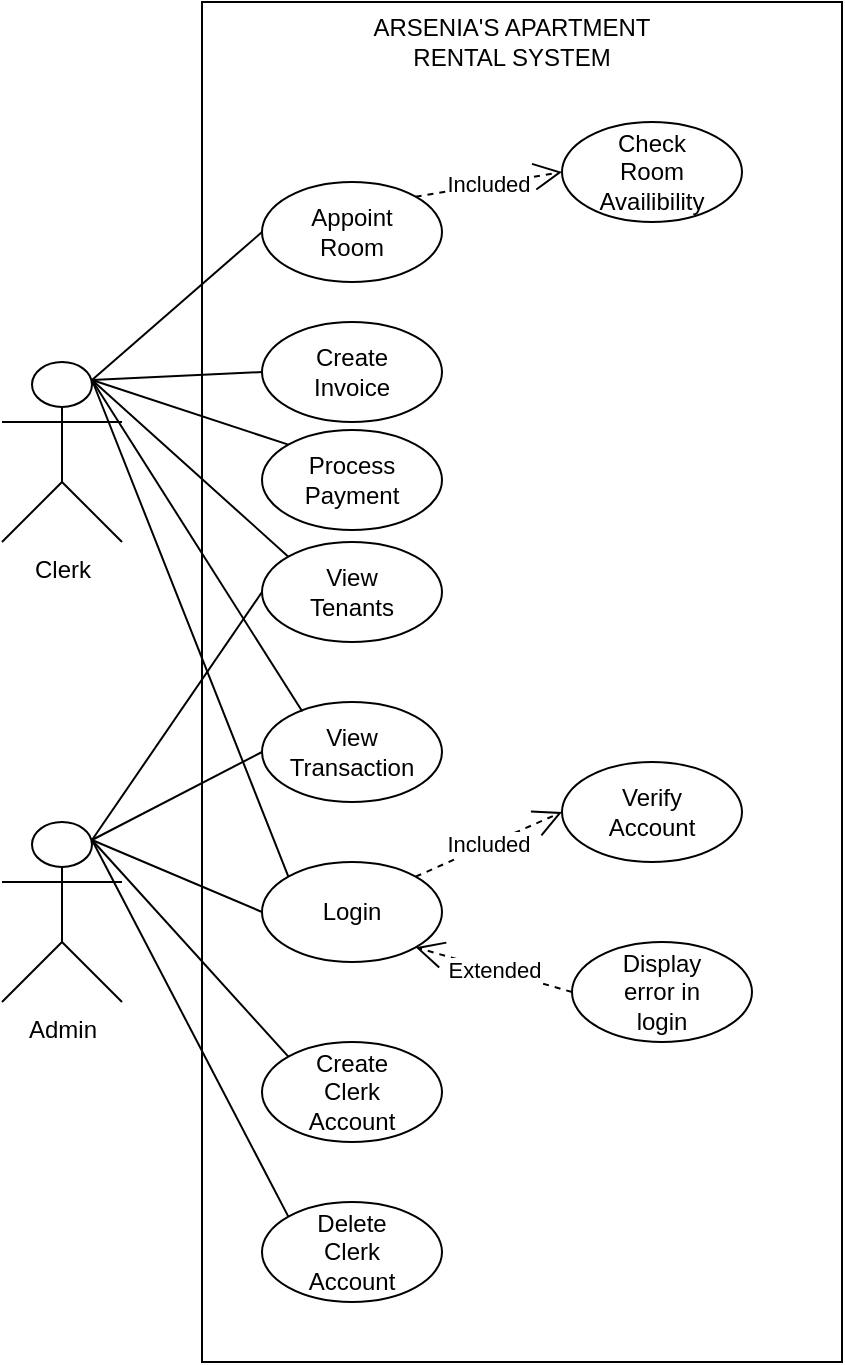 <mxfile version="24.4.0" type="github">
  <diagram name="Page-1" id="ErVDkJ_VCSMGlqEWy1Zw">
    <mxGraphModel dx="1580" dy="881" grid="1" gridSize="10" guides="1" tooltips="1" connect="1" arrows="1" fold="1" page="1" pageScale="1" pageWidth="850" pageHeight="1100" math="0" shadow="0">
      <root>
        <mxCell id="0" />
        <mxCell id="1" parent="0" />
        <mxCell id="4Zrpz9rt_v4OXxLSvFco-5" value="" style="rounded=0;whiteSpace=wrap;html=1;" parent="1" vertex="1">
          <mxGeometry x="290" y="150" width="320" height="680" as="geometry" />
        </mxCell>
        <mxCell id="4Zrpz9rt_v4OXxLSvFco-7" value="Clerk" style="shape=umlActor;verticalLabelPosition=bottom;verticalAlign=top;html=1;outlineConnect=0;" parent="1" vertex="1">
          <mxGeometry x="190" y="330" width="60" height="90" as="geometry" />
        </mxCell>
        <mxCell id="G-fdZk_4QnjWKT7sK4zd-1" value="Admin" style="shape=umlActor;verticalLabelPosition=bottom;verticalAlign=top;html=1;outlineConnect=0;" parent="1" vertex="1">
          <mxGeometry x="190" y="560" width="60" height="90" as="geometry" />
        </mxCell>
        <mxCell id="G-fdZk_4QnjWKT7sK4zd-7" value="" style="ellipse;whiteSpace=wrap;html=1;" parent="1" vertex="1">
          <mxGeometry x="320" y="500" width="90" height="50" as="geometry" />
        </mxCell>
        <mxCell id="G-fdZk_4QnjWKT7sK4zd-8" value="View Transaction" style="text;html=1;align=center;verticalAlign=middle;whiteSpace=wrap;rounded=0;" parent="1" vertex="1">
          <mxGeometry x="335" y="510" width="60" height="30" as="geometry" />
        </mxCell>
        <mxCell id="G-fdZk_4QnjWKT7sK4zd-9" value="" style="ellipse;whiteSpace=wrap;html=1;" parent="1" vertex="1">
          <mxGeometry x="320" y="240" width="90" height="50" as="geometry" />
        </mxCell>
        <mxCell id="G-fdZk_4QnjWKT7sK4zd-10" value="Appoint Room" style="text;html=1;align=center;verticalAlign=middle;whiteSpace=wrap;rounded=0;" parent="1" vertex="1">
          <mxGeometry x="335" y="250" width="60" height="30" as="geometry" />
        </mxCell>
        <mxCell id="G-fdZk_4QnjWKT7sK4zd-13" value="" style="ellipse;whiteSpace=wrap;html=1;" parent="1" vertex="1">
          <mxGeometry x="320" y="310" width="90" height="50" as="geometry" />
        </mxCell>
        <mxCell id="G-fdZk_4QnjWKT7sK4zd-14" value="Create Invoice" style="text;html=1;align=center;verticalAlign=middle;whiteSpace=wrap;rounded=0;" parent="1" vertex="1">
          <mxGeometry x="335" y="320" width="60" height="30" as="geometry" />
        </mxCell>
        <mxCell id="G-fdZk_4QnjWKT7sK4zd-15" value="" style="ellipse;whiteSpace=wrap;html=1;" parent="1" vertex="1">
          <mxGeometry x="320" y="420" width="90" height="50" as="geometry" />
        </mxCell>
        <mxCell id="G-fdZk_4QnjWKT7sK4zd-16" value="View Tenants" style="text;html=1;align=center;verticalAlign=middle;whiteSpace=wrap;rounded=0;" parent="1" vertex="1">
          <mxGeometry x="335" y="430" width="60" height="30" as="geometry" />
        </mxCell>
        <mxCell id="G-fdZk_4QnjWKT7sK4zd-17" value="" style="ellipse;whiteSpace=wrap;html=1;" parent="1" vertex="1">
          <mxGeometry x="320" y="580" width="90" height="50" as="geometry" />
        </mxCell>
        <mxCell id="G-fdZk_4QnjWKT7sK4zd-18" value="Login" style="text;html=1;align=center;verticalAlign=middle;whiteSpace=wrap;rounded=0;" parent="1" vertex="1">
          <mxGeometry x="335" y="590" width="60" height="30" as="geometry" />
        </mxCell>
        <mxCell id="G-fdZk_4QnjWKT7sK4zd-19" value="" style="ellipse;whiteSpace=wrap;html=1;" parent="1" vertex="1">
          <mxGeometry x="470" y="210" width="90" height="50" as="geometry" />
        </mxCell>
        <mxCell id="G-fdZk_4QnjWKT7sK4zd-20" value="Check Room Availibility" style="text;html=1;align=center;verticalAlign=middle;whiteSpace=wrap;rounded=0;" parent="1" vertex="1">
          <mxGeometry x="485" y="220" width="60" height="30" as="geometry" />
        </mxCell>
        <mxCell id="G-fdZk_4QnjWKT7sK4zd-21" value="" style="ellipse;whiteSpace=wrap;html=1;" parent="1" vertex="1">
          <mxGeometry x="470" y="530" width="90" height="50" as="geometry" />
        </mxCell>
        <mxCell id="G-fdZk_4QnjWKT7sK4zd-22" value="Verify Account" style="text;html=1;align=center;verticalAlign=middle;whiteSpace=wrap;rounded=0;" parent="1" vertex="1">
          <mxGeometry x="485" y="540" width="60" height="30" as="geometry" />
        </mxCell>
        <mxCell id="G-fdZk_4QnjWKT7sK4zd-23" value="" style="ellipse;whiteSpace=wrap;html=1;" parent="1" vertex="1">
          <mxGeometry x="475" y="620" width="90" height="50" as="geometry" />
        </mxCell>
        <mxCell id="G-fdZk_4QnjWKT7sK4zd-24" value="Display error in login" style="text;html=1;align=center;verticalAlign=middle;whiteSpace=wrap;rounded=0;" parent="1" vertex="1">
          <mxGeometry x="490" y="630" width="60" height="30" as="geometry" />
        </mxCell>
        <mxCell id="OqNi3e3sxdmpB97nI851-1" value="" style="ellipse;whiteSpace=wrap;html=1;" parent="1" vertex="1">
          <mxGeometry x="320" y="670" width="90" height="50" as="geometry" />
        </mxCell>
        <mxCell id="OqNi3e3sxdmpB97nI851-2" value="Create Clerk Account" style="text;html=1;align=center;verticalAlign=middle;whiteSpace=wrap;rounded=0;" parent="1" vertex="1">
          <mxGeometry x="335" y="680" width="60" height="30" as="geometry" />
        </mxCell>
        <mxCell id="OqNi3e3sxdmpB97nI851-3" value="" style="ellipse;whiteSpace=wrap;html=1;" parent="1" vertex="1">
          <mxGeometry x="320" y="750" width="90" height="50" as="geometry" />
        </mxCell>
        <mxCell id="OqNi3e3sxdmpB97nI851-4" value="Delete Clerk Account" style="text;html=1;align=center;verticalAlign=middle;whiteSpace=wrap;rounded=0;" parent="1" vertex="1">
          <mxGeometry x="335" y="760" width="60" height="30" as="geometry" />
        </mxCell>
        <mxCell id="OqNi3e3sxdmpB97nI851-15" value="Included" style="endArrow=open;endSize=12;dashed=1;html=1;rounded=0;entryX=0;entryY=0.5;entryDx=0;entryDy=0;exitX=1;exitY=0;exitDx=0;exitDy=0;" parent="1" source="G-fdZk_4QnjWKT7sK4zd-9" target="G-fdZk_4QnjWKT7sK4zd-19" edge="1">
          <mxGeometry width="160" relative="1" as="geometry">
            <mxPoint x="340" y="300" as="sourcePoint" />
            <mxPoint x="500" y="300" as="targetPoint" />
          </mxGeometry>
        </mxCell>
        <mxCell id="OqNi3e3sxdmpB97nI851-18" value="Included" style="endArrow=open;endSize=12;dashed=1;html=1;rounded=0;entryX=0;entryY=0.5;entryDx=0;entryDy=0;exitX=1;exitY=0;exitDx=0;exitDy=0;" parent="1" source="G-fdZk_4QnjWKT7sK4zd-17" target="G-fdZk_4QnjWKT7sK4zd-21" edge="1">
          <mxGeometry x="0.001" width="160" relative="1" as="geometry">
            <mxPoint x="410" y="590" as="sourcePoint" />
            <mxPoint x="483" y="578" as="targetPoint" />
            <mxPoint as="offset" />
          </mxGeometry>
        </mxCell>
        <mxCell id="OqNi3e3sxdmpB97nI851-19" value="Extended" style="endArrow=open;endSize=12;dashed=1;html=1;rounded=0;entryX=1;entryY=1;entryDx=0;entryDy=0;exitX=0;exitY=0.5;exitDx=0;exitDy=0;" parent="1" source="G-fdZk_4QnjWKT7sK4zd-23" target="G-fdZk_4QnjWKT7sK4zd-17" edge="1">
          <mxGeometry width="160" relative="1" as="geometry">
            <mxPoint x="468" y="642" as="sourcePoint" />
            <mxPoint x="395" y="630" as="targetPoint" />
          </mxGeometry>
        </mxCell>
        <mxCell id="OqNi3e3sxdmpB97nI851-22" value="ARSENIA&#39;S APARTMENT RENTAL SYSTEM" style="text;html=1;align=center;verticalAlign=middle;whiteSpace=wrap;rounded=0;" parent="1" vertex="1">
          <mxGeometry x="350" y="155" width="190" height="30" as="geometry" />
        </mxCell>
        <mxCell id="OqNi3e3sxdmpB97nI851-27" value="" style="endArrow=none;html=1;rounded=0;exitX=0.75;exitY=0.1;exitDx=0;exitDy=0;exitPerimeter=0;entryX=0;entryY=0.5;entryDx=0;entryDy=0;" parent="1" source="4Zrpz9rt_v4OXxLSvFco-7" target="G-fdZk_4QnjWKT7sK4zd-9" edge="1">
          <mxGeometry width="50" height="50" relative="1" as="geometry">
            <mxPoint x="290" y="300" as="sourcePoint" />
            <mxPoint x="388" y="418" as="targetPoint" />
          </mxGeometry>
        </mxCell>
        <mxCell id="OqNi3e3sxdmpB97nI851-28" value="" style="endArrow=none;html=1;rounded=0;exitX=0.75;exitY=0.1;exitDx=0;exitDy=0;exitPerimeter=0;entryX=0;entryY=0.5;entryDx=0;entryDy=0;" parent="1" source="4Zrpz9rt_v4OXxLSvFco-7" target="G-fdZk_4QnjWKT7sK4zd-13" edge="1">
          <mxGeometry width="50" height="50" relative="1" as="geometry">
            <mxPoint x="245" y="349" as="sourcePoint" />
            <mxPoint x="330" y="295" as="targetPoint" />
          </mxGeometry>
        </mxCell>
        <mxCell id="OqNi3e3sxdmpB97nI851-29" value="" style="endArrow=none;html=1;rounded=0;exitX=0.75;exitY=0.1;exitDx=0;exitDy=0;exitPerimeter=0;entryX=0;entryY=0;entryDx=0;entryDy=0;" parent="1" source="4Zrpz9rt_v4OXxLSvFco-7" target="G-fdZk_4QnjWKT7sK4zd-15" edge="1">
          <mxGeometry width="50" height="50" relative="1" as="geometry">
            <mxPoint x="245" y="349" as="sourcePoint" />
            <mxPoint x="330" y="375" as="targetPoint" />
          </mxGeometry>
        </mxCell>
        <mxCell id="OqNi3e3sxdmpB97nI851-30" value="" style="endArrow=none;html=1;rounded=0;exitX=0.75;exitY=0.1;exitDx=0;exitDy=0;exitPerimeter=0;entryX=0.224;entryY=0.095;entryDx=0;entryDy=0;entryPerimeter=0;" parent="1" source="4Zrpz9rt_v4OXxLSvFco-7" target="G-fdZk_4QnjWKT7sK4zd-7" edge="1">
          <mxGeometry width="50" height="50" relative="1" as="geometry">
            <mxPoint x="245" y="349" as="sourcePoint" />
            <mxPoint x="343" y="437" as="targetPoint" />
          </mxGeometry>
        </mxCell>
        <mxCell id="OqNi3e3sxdmpB97nI851-31" value="" style="endArrow=none;html=1;rounded=0;exitX=0.75;exitY=0.1;exitDx=0;exitDy=0;exitPerimeter=0;entryX=0;entryY=0;entryDx=0;entryDy=0;" parent="1" source="4Zrpz9rt_v4OXxLSvFco-7" target="G-fdZk_4QnjWKT7sK4zd-17" edge="1">
          <mxGeometry width="50" height="50" relative="1" as="geometry">
            <mxPoint x="245" y="349" as="sourcePoint" />
            <mxPoint x="350" y="515" as="targetPoint" />
          </mxGeometry>
        </mxCell>
        <mxCell id="OqNi3e3sxdmpB97nI851-32" value="" style="endArrow=none;html=1;rounded=0;exitX=0.75;exitY=0.1;exitDx=0;exitDy=0;exitPerimeter=0;entryX=0;entryY=0.5;entryDx=0;entryDy=0;" parent="1" source="G-fdZk_4QnjWKT7sK4zd-1" target="G-fdZk_4QnjWKT7sK4zd-15" edge="1">
          <mxGeometry width="50" height="50" relative="1" as="geometry">
            <mxPoint x="245" y="349" as="sourcePoint" />
            <mxPoint x="343" y="597" as="targetPoint" />
          </mxGeometry>
        </mxCell>
        <mxCell id="OqNi3e3sxdmpB97nI851-33" value="" style="endArrow=none;html=1;rounded=0;exitX=0.75;exitY=0.1;exitDx=0;exitDy=0;exitPerimeter=0;entryX=0;entryY=0.5;entryDx=0;entryDy=0;" parent="1" source="G-fdZk_4QnjWKT7sK4zd-1" target="G-fdZk_4QnjWKT7sK4zd-7" edge="1">
          <mxGeometry width="50" height="50" relative="1" as="geometry">
            <mxPoint x="245" y="579" as="sourcePoint" />
            <mxPoint x="330" y="455" as="targetPoint" />
          </mxGeometry>
        </mxCell>
        <mxCell id="OqNi3e3sxdmpB97nI851-34" value="" style="endArrow=none;html=1;rounded=0;exitX=0.75;exitY=0.1;exitDx=0;exitDy=0;exitPerimeter=0;entryX=0;entryY=0.5;entryDx=0;entryDy=0;" parent="1" source="G-fdZk_4QnjWKT7sK4zd-1" target="G-fdZk_4QnjWKT7sK4zd-17" edge="1">
          <mxGeometry width="50" height="50" relative="1" as="geometry">
            <mxPoint x="245" y="579" as="sourcePoint" />
            <mxPoint x="330" y="535" as="targetPoint" />
          </mxGeometry>
        </mxCell>
        <mxCell id="OqNi3e3sxdmpB97nI851-35" value="" style="endArrow=none;html=1;rounded=0;exitX=0.75;exitY=0.1;exitDx=0;exitDy=0;exitPerimeter=0;entryX=0;entryY=0;entryDx=0;entryDy=0;" parent="1" source="G-fdZk_4QnjWKT7sK4zd-1" target="OqNi3e3sxdmpB97nI851-1" edge="1">
          <mxGeometry width="50" height="50" relative="1" as="geometry">
            <mxPoint x="245" y="579" as="sourcePoint" />
            <mxPoint x="330" y="615" as="targetPoint" />
          </mxGeometry>
        </mxCell>
        <mxCell id="OqNi3e3sxdmpB97nI851-36" value="" style="endArrow=none;html=1;rounded=0;exitX=0.75;exitY=0.1;exitDx=0;exitDy=0;exitPerimeter=0;entryX=0;entryY=0;entryDx=0;entryDy=0;" parent="1" source="G-fdZk_4QnjWKT7sK4zd-1" target="OqNi3e3sxdmpB97nI851-3" edge="1">
          <mxGeometry width="50" height="50" relative="1" as="geometry">
            <mxPoint x="245" y="579" as="sourcePoint" />
            <mxPoint x="343" y="687" as="targetPoint" />
          </mxGeometry>
        </mxCell>
        <mxCell id="OqNi3e3sxdmpB97nI851-37" value="" style="ellipse;whiteSpace=wrap;html=1;" parent="1" vertex="1">
          <mxGeometry x="320" y="364" width="90" height="50" as="geometry" />
        </mxCell>
        <mxCell id="OqNi3e3sxdmpB97nI851-38" value="Process Payment" style="text;html=1;align=center;verticalAlign=middle;whiteSpace=wrap;rounded=0;" parent="1" vertex="1">
          <mxGeometry x="335" y="374" width="60" height="30" as="geometry" />
        </mxCell>
        <mxCell id="OqNi3e3sxdmpB97nI851-39" value="" style="endArrow=none;html=1;rounded=0;exitX=0.75;exitY=0.1;exitDx=0;exitDy=0;exitPerimeter=0;entryX=0;entryY=0;entryDx=0;entryDy=0;" parent="1" source="4Zrpz9rt_v4OXxLSvFco-7" target="OqNi3e3sxdmpB97nI851-37" edge="1">
          <mxGeometry width="50" height="50" relative="1" as="geometry">
            <mxPoint x="245" y="349" as="sourcePoint" />
            <mxPoint x="330" y="345" as="targetPoint" />
          </mxGeometry>
        </mxCell>
      </root>
    </mxGraphModel>
  </diagram>
</mxfile>
